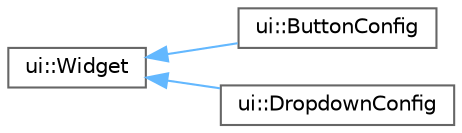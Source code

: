 digraph "Graphical Class Hierarchy"
{
 // LATEX_PDF_SIZE
  bgcolor="transparent";
  edge [fontname=Helvetica,fontsize=10,labelfontname=Helvetica,labelfontsize=10];
  node [fontname=Helvetica,fontsize=10,shape=box,height=0.2,width=0.4];
  rankdir="LR";
  Node0 [label="ui::Widget",height=0.2,width=0.4,color="grey40", fillcolor="white", style="filled",URL="$d1/d00/structui_1_1_widget.html",tooltip=" "];
  Node0 -> Node1 [dir="back",color="steelblue1",style="solid"];
  Node1 [label="ui::ButtonConfig",height=0.2,width=0.4,color="grey40", fillcolor="white", style="filled",URL="$dc/de2/structui_1_1_button_config.html",tooltip=" "];
  Node0 -> Node2 [dir="back",color="steelblue1",style="solid"];
  Node2 [label="ui::DropdownConfig",height=0.2,width=0.4,color="grey40", fillcolor="white", style="filled",URL="$d5/d1e/structui_1_1_dropdown_config.html",tooltip=" "];
}
